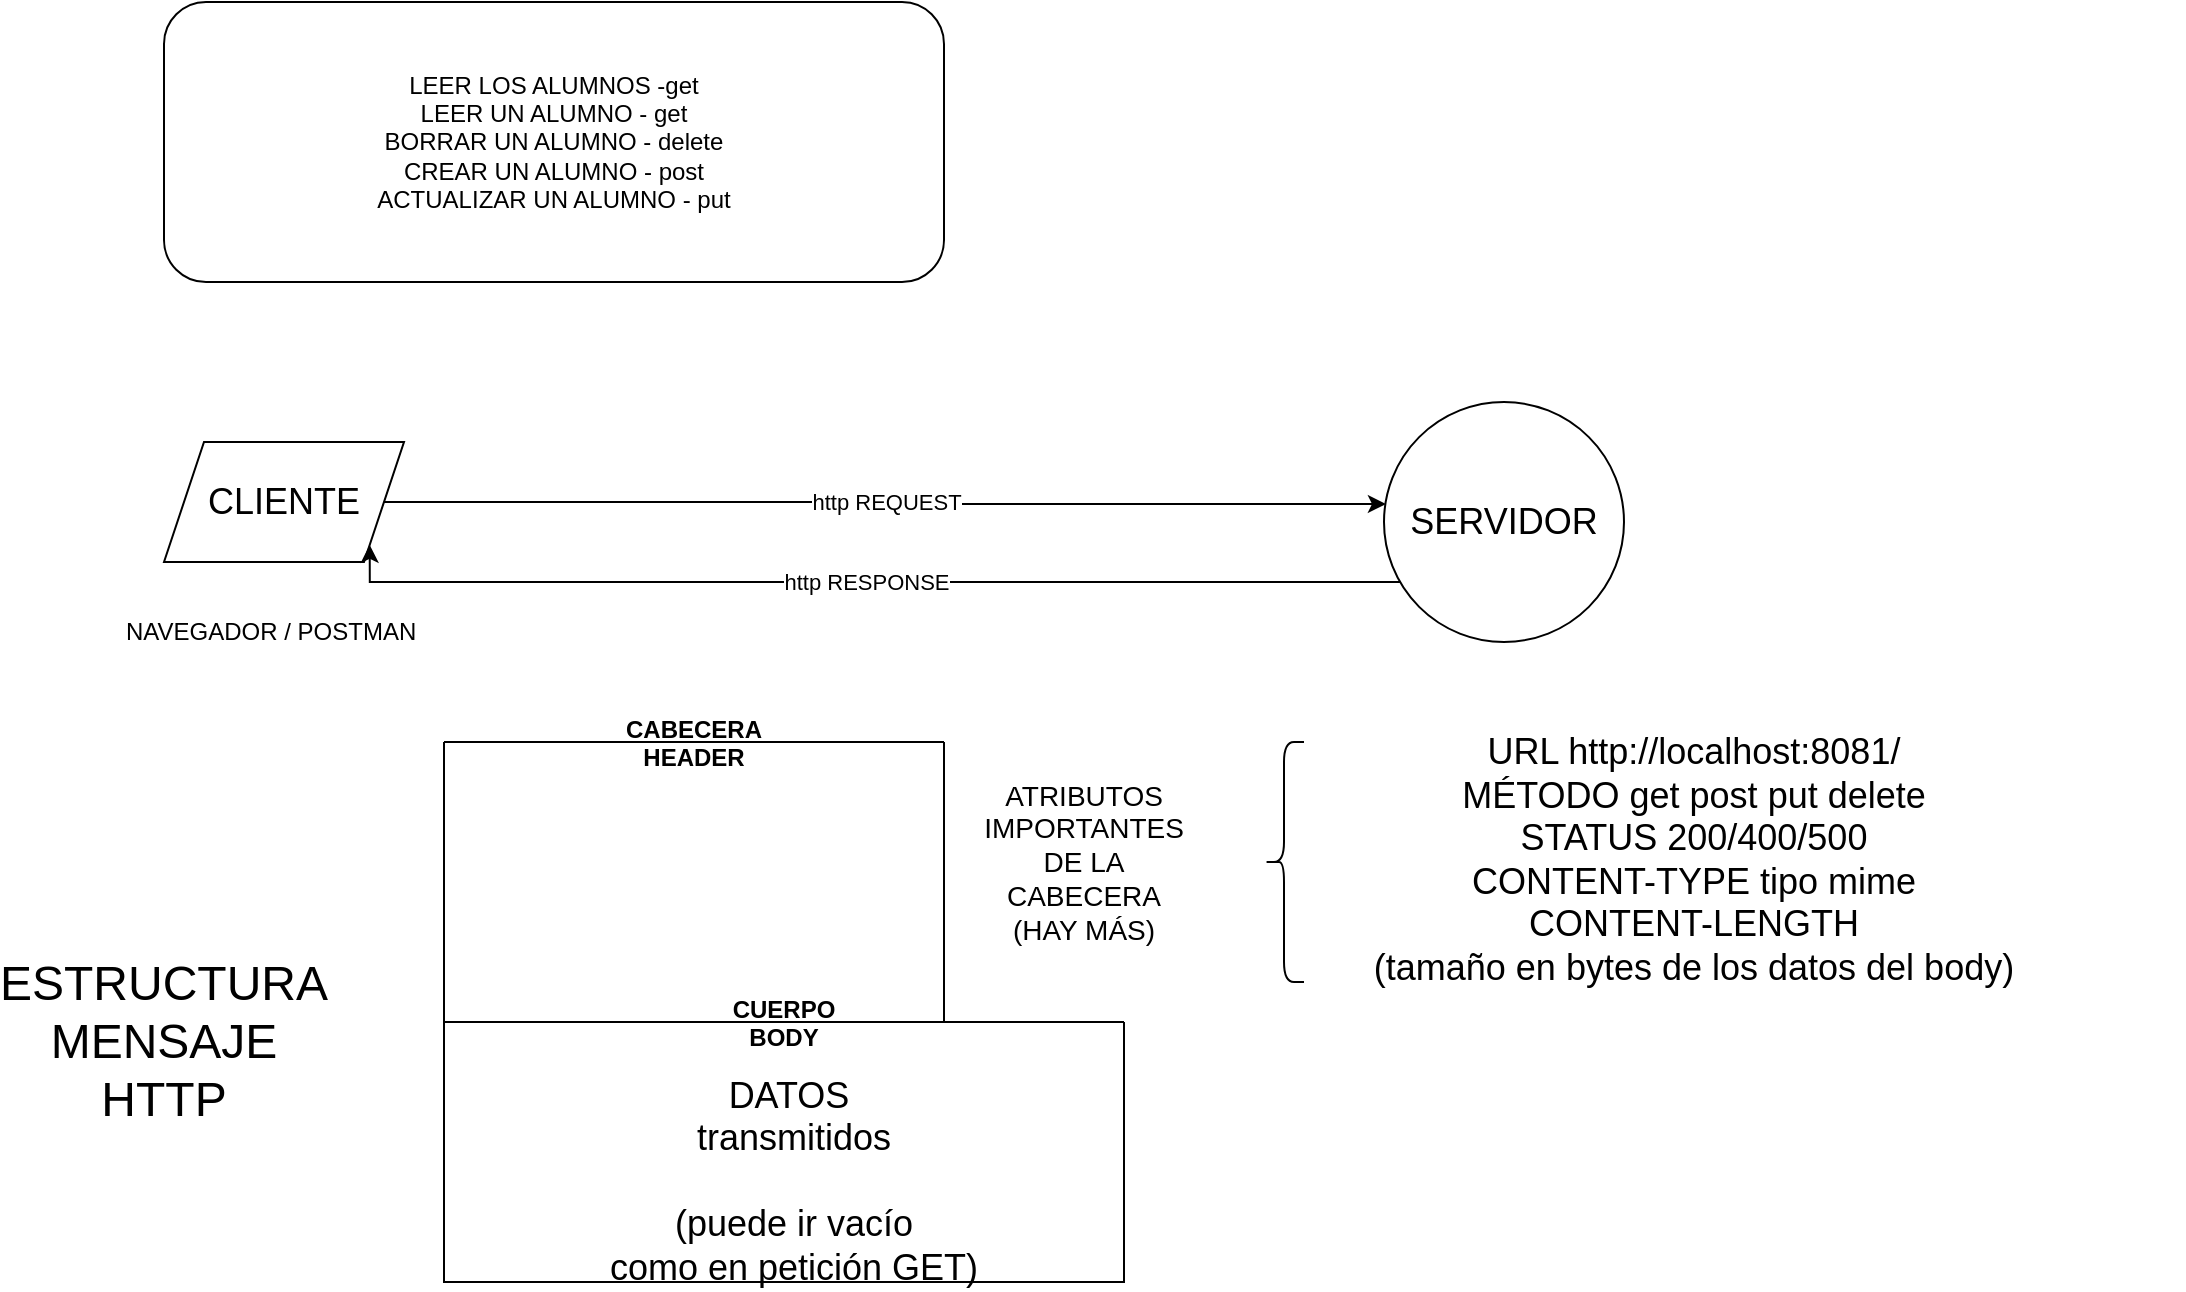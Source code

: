 <mxfile version="14.6.13" type="device"><diagram id="E7sUAt8RztQhySchsofg" name="Página-1"><mxGraphModel dx="1326" dy="806" grid="1" gridSize="10" guides="1" tooltips="1" connect="1" arrows="1" fold="1" page="1" pageScale="1" pageWidth="1169" pageHeight="827" math="0" shadow="0"><root><mxCell id="0"/><mxCell id="1" parent="0"/><mxCell id="0n2ybj3vhiLRxUoqJd6e-4" value="http REQUEST" style="edgeStyle=orthogonalEdgeStyle;rounded=0;orthogonalLoop=1;jettySize=auto;html=1;entryX=0.008;entryY=0.425;entryDx=0;entryDy=0;entryPerimeter=0;" parent="1" source="0n2ybj3vhiLRxUoqJd6e-1" target="0n2ybj3vhiLRxUoqJd6e-2" edge="1"><mxGeometry relative="1" as="geometry"/></mxCell><mxCell id="0n2ybj3vhiLRxUoqJd6e-1" value="&lt;font style=&quot;font-size: 18px&quot;&gt;CLIENTE&lt;/font&gt;" style="shape=parallelogram;perimeter=parallelogramPerimeter;whiteSpace=wrap;html=1;fixedSize=1;" parent="1" vertex="1"><mxGeometry x="220" y="320" width="120" height="60" as="geometry"/></mxCell><mxCell id="0n2ybj3vhiLRxUoqJd6e-5" value="http RESPONSE" style="edgeStyle=orthogonalEdgeStyle;rounded=0;orthogonalLoop=1;jettySize=auto;html=1;entryX=1;entryY=1;entryDx=0;entryDy=0;" parent="1" source="0n2ybj3vhiLRxUoqJd6e-2" target="0n2ybj3vhiLRxUoqJd6e-1" edge="1"><mxGeometry relative="1" as="geometry"><Array as="points"><mxPoint x="323" y="390"/></Array></mxGeometry></mxCell><mxCell id="0n2ybj3vhiLRxUoqJd6e-2" value="&lt;font style=&quot;font-size: 18px&quot;&gt;SERVIDOR&lt;/font&gt;" style="ellipse;whiteSpace=wrap;html=1;aspect=fixed;" parent="1" vertex="1"><mxGeometry x="830" y="300" width="120" height="120" as="geometry"/></mxCell><mxCell id="0n2ybj3vhiLRxUoqJd6e-3" value="NAVEGADOR / POSTMAN" style="text;strokeColor=none;fillColor=none;align=left;verticalAlign=top;spacingLeft=4;spacingRight=4;overflow=hidden;rotatable=0;points=[[0,0.5],[1,0.5]];portConstraint=eastwest;" parent="1" vertex="1"><mxGeometry x="195" y="401" width="170" height="26" as="geometry"/></mxCell><mxCell id="0n2ybj3vhiLRxUoqJd6e-8" value="CABECERA&#10;HEADER" style="swimlane;startSize=0;fillColor=#66FF66;" parent="1" vertex="1"><mxGeometry x="360" y="470" width="250" height="140" as="geometry"/></mxCell><mxCell id="0n2ybj3vhiLRxUoqJd6e-9" value="CUERPO&#10;BODY" style="swimlane;startSize=0;fillColor=#66FF66;" parent="1" vertex="1"><mxGeometry x="360" y="610" width="340" height="130" as="geometry"/></mxCell><mxCell id="0n2ybj3vhiLRxUoqJd6e-12" value="&lt;span style=&quot;font-size: 18px&quot;&gt;DATOS&amp;nbsp;&lt;br&gt;transmitidos&lt;br&gt;&lt;br&gt;(puede ir vacío &lt;br&gt;como en petición GET)&lt;br&gt;&lt;/span&gt;" style="text;html=1;strokeColor=none;fillColor=none;align=center;verticalAlign=middle;whiteSpace=wrap;rounded=0;" parent="0n2ybj3vhiLRxUoqJd6e-9" vertex="1"><mxGeometry x="20" y="50" width="310" height="60" as="geometry"/></mxCell><mxCell id="0n2ybj3vhiLRxUoqJd6e-10" value="&lt;span style=&quot;font-size: 18px&quot;&gt;URL http://localhost:8081/&lt;br&gt;MÉTODO&amp;nbsp;get&amp;nbsp;post&amp;nbsp;put&amp;nbsp;delete&lt;br&gt;STATUS 200/400/500&lt;br&gt;CONTENT-TYPE tipo mime&lt;br&gt;CONTENT-LENGTH &lt;br&gt;(tamaño en bytes de los datos del body)&lt;br&gt;&lt;br&gt;&lt;/span&gt;" style="text;html=1;strokeColor=none;fillColor=none;align=center;verticalAlign=middle;whiteSpace=wrap;rounded=0;" parent="1" vertex="1"><mxGeometry x="740" y="510" width="490" height="60" as="geometry"/></mxCell><mxCell id="EXNZB7H9fn2XCkMcSnF7-1" value="LEER LOS ALUMNOS -get&lt;br&gt;LEER UN ALUMNO - get&lt;br&gt;BORRAR UN ALUMNO - delete&lt;br&gt;CREAR UN ALUMNO - post&lt;br&gt;ACTUALIZAR UN ALUMNO - put" style="rounded=1;whiteSpace=wrap;html=1;" parent="1" vertex="1"><mxGeometry x="220" y="100" width="390" height="140" as="geometry"/></mxCell><mxCell id="ItlyyTwpoV3wB_eagSmH-1" value="" style="shape=curlyBracket;whiteSpace=wrap;html=1;rounded=1;" vertex="1" parent="1"><mxGeometry x="770" y="470" width="20" height="120" as="geometry"/></mxCell><mxCell id="ItlyyTwpoV3wB_eagSmH-3" value="&lt;font style=&quot;font-size: 24px&quot;&gt;ESTRUCTURA&lt;br&gt;MENSAJE&lt;br&gt;HTTP&lt;/font&gt;" style="text;html=1;strokeColor=none;fillColor=none;align=center;verticalAlign=middle;whiteSpace=wrap;rounded=0;" vertex="1" parent="1"><mxGeometry x="170" y="590" width="100" height="60" as="geometry"/></mxCell><mxCell id="ItlyyTwpoV3wB_eagSmH-4" value="&lt;font style=&quot;font-size: 14px&quot;&gt;ATRIBUTOS&lt;br&gt;IMPORTANTES&lt;br&gt;DE LA CABECERA&lt;br&gt;(HAY MÁS)&lt;/font&gt;" style="text;html=1;strokeColor=none;fillColor=none;align=center;verticalAlign=middle;whiteSpace=wrap;rounded=0;" vertex="1" parent="1"><mxGeometry x="650" y="520" width="60" height="20" as="geometry"/></mxCell></root></mxGraphModel></diagram></mxfile>